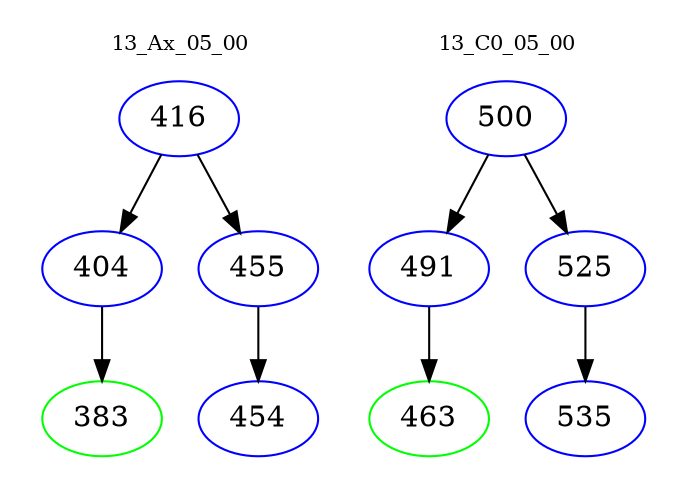 digraph{
subgraph cluster_0 {
color = white
label = "13_Ax_05_00";
fontsize=10;
T0_416 [label="416", color="blue"]
T0_416 -> T0_404 [color="black"]
T0_404 [label="404", color="blue"]
T0_404 -> T0_383 [color="black"]
T0_383 [label="383", color="green"]
T0_416 -> T0_455 [color="black"]
T0_455 [label="455", color="blue"]
T0_455 -> T0_454 [color="black"]
T0_454 [label="454", color="blue"]
}
subgraph cluster_1 {
color = white
label = "13_C0_05_00";
fontsize=10;
T1_500 [label="500", color="blue"]
T1_500 -> T1_491 [color="black"]
T1_491 [label="491", color="blue"]
T1_491 -> T1_463 [color="black"]
T1_463 [label="463", color="green"]
T1_500 -> T1_525 [color="black"]
T1_525 [label="525", color="blue"]
T1_525 -> T1_535 [color="black"]
T1_535 [label="535", color="blue"]
}
}
